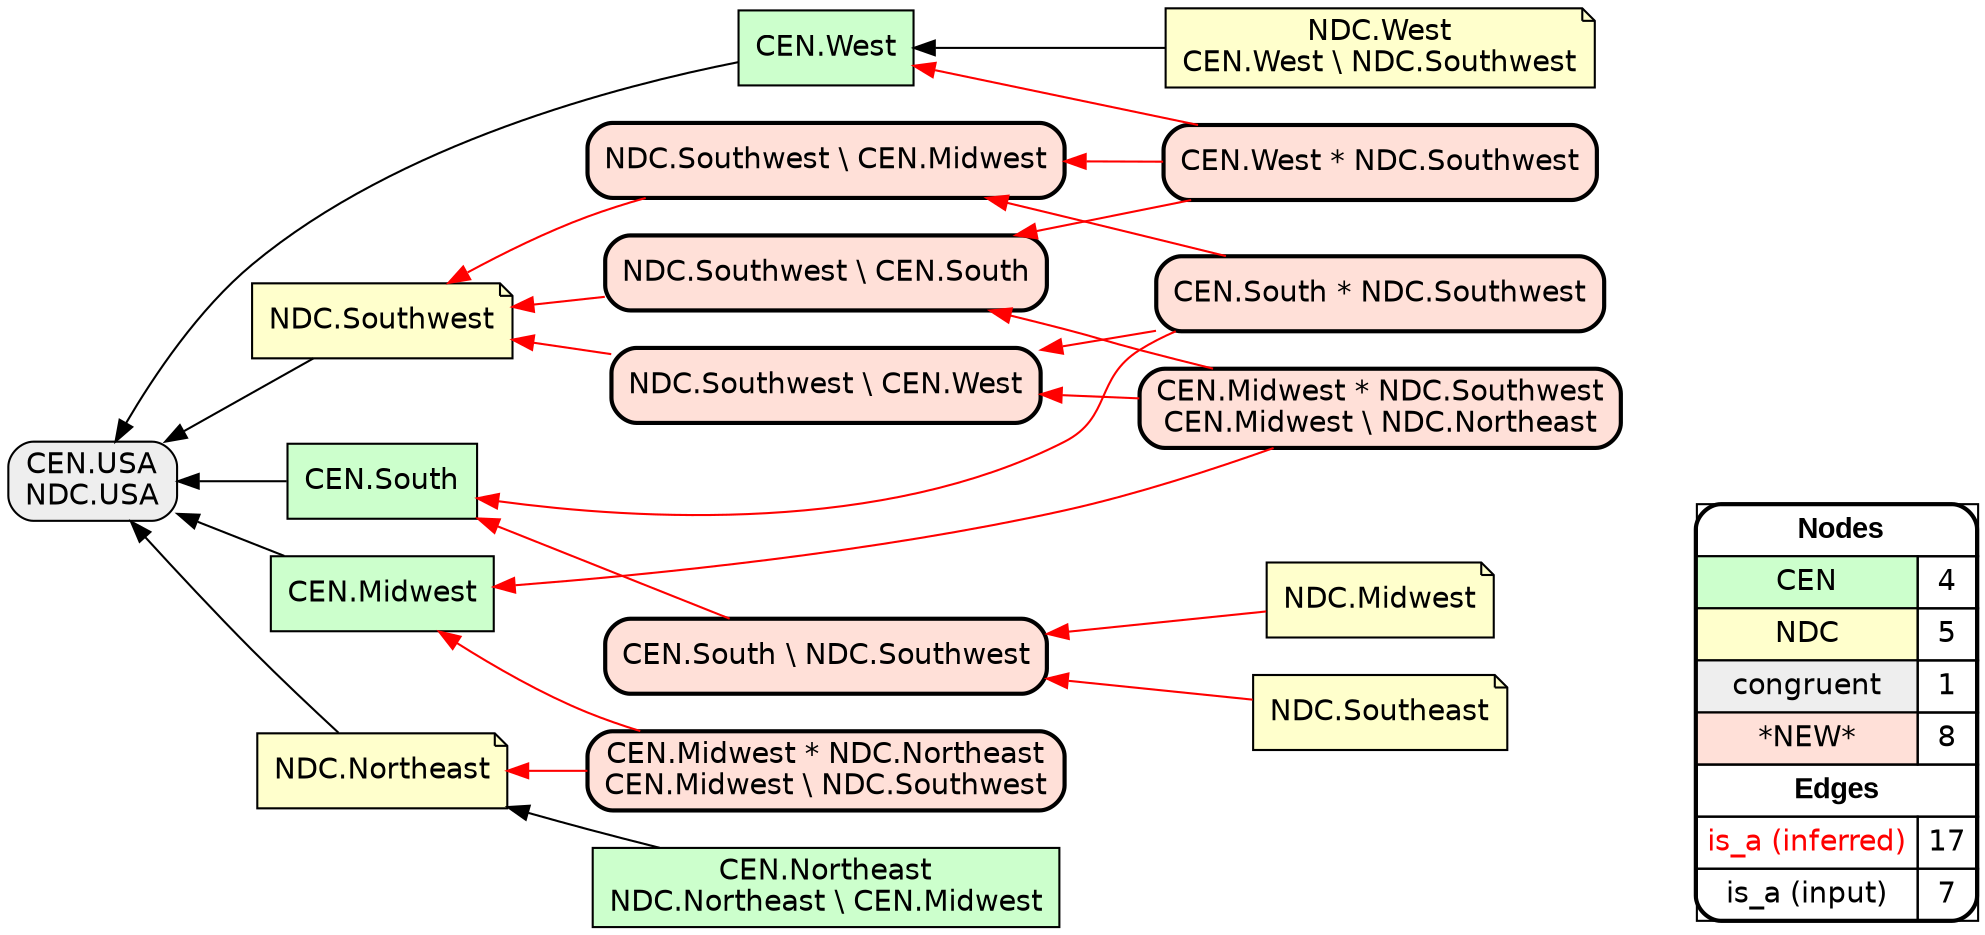 digraph{
rankdir=RL
node[shape=box style=filled fillcolor="#CCFFCC" fontname="helvetica"] 
"CEN.West"
"CEN.Northeast\nNDC.Northeast \\ CEN.Midwest"
"CEN.Midwest"
"CEN.South"
node[shape=note style=filled fillcolor="#FFFFCC" fontname="helvetica"] 
"NDC.West\nCEN.West \\ NDC.Southwest"
"NDC.Midwest"
"NDC.Southwest"
"NDC.Southeast"
"NDC.Northeast"
node[shape=box style="filled,rounded" fillcolor="#EEEEEE" fontname="helvetica"] 
"CEN.USA\nNDC.USA"
node[shape=box style="filled,rounded,bold" fillcolor="#FFE0D8" fontname="helvetica"] 
"CEN.Midwest * NDC.Southwest\nCEN.Midwest \\ NDC.Northeast"
"CEN.South \\ NDC.Southwest"
"NDC.Southwest \\ CEN.Midwest"
"CEN.Midwest * NDC.Northeast\nCEN.Midwest \\ NDC.Southwest"
"CEN.West * NDC.Southwest"
"NDC.Southwest \\ CEN.South"
"NDC.Southwest \\ CEN.West"
"CEN.South * NDC.Southwest"
edge[arrowhead=normal style=dotted color="#000000" constraint=true penwidth=1]
edge[arrowhead=normal style=solid color="#FF0000" constraint=true penwidth=1]
"CEN.Midwest * NDC.Northeast\nCEN.Midwest \\ NDC.Southwest" -> "CEN.Midwest"
"CEN.South * NDC.Southwest" -> "NDC.Southwest \\ CEN.West"
"NDC.Southeast" -> "CEN.South \\ NDC.Southwest"
"CEN.Midwest * NDC.Northeast\nCEN.Midwest \\ NDC.Southwest" -> "NDC.Northeast"
"CEN.Midwest * NDC.Southwest\nCEN.Midwest \\ NDC.Northeast" -> "NDC.Southwest \\ CEN.West"
"CEN.West * NDC.Southwest" -> "NDC.Southwest \\ CEN.Midwest"
"CEN.West * NDC.Southwest" -> "NDC.Southwest \\ CEN.South"
"NDC.Southwest \\ CEN.West" -> "NDC.Southwest"
"CEN.Midwest * NDC.Southwest\nCEN.Midwest \\ NDC.Northeast" -> "CEN.Midwest"
"CEN.South \\ NDC.Southwest" -> "CEN.South"
"NDC.Midwest" -> "CEN.South \\ NDC.Southwest"
"NDC.Southwest \\ CEN.South" -> "NDC.Southwest"
"CEN.Midwest * NDC.Southwest\nCEN.Midwest \\ NDC.Northeast" -> "NDC.Southwest \\ CEN.South"
"CEN.South * NDC.Southwest" -> "CEN.South"
"CEN.West * NDC.Southwest" -> "CEN.West"
"NDC.Southwest \\ CEN.Midwest" -> "NDC.Southwest"
"CEN.South * NDC.Southwest" -> "NDC.Southwest \\ CEN.Midwest"
edge[arrowhead=normal style=solid color="#000000" constraint=true penwidth=1]
"CEN.Midwest" -> "CEN.USA\nNDC.USA"
"CEN.Northeast\nNDC.Northeast \\ CEN.Midwest" -> "NDC.Northeast"
"NDC.Northeast" -> "CEN.USA\nNDC.USA"
"NDC.Southwest" -> "CEN.USA\nNDC.USA"
"CEN.West" -> "CEN.USA\nNDC.USA"
"CEN.South" -> "CEN.USA\nNDC.USA"
"NDC.West\nCEN.West \\ NDC.Southwest" -> "CEN.West"
node[shape=box] 
{rank=source Legend [fillcolor= white margin=0 label=< 
 <TABLE BORDER="0" CELLBORDER="1" CELLSPACING="0" CELLPADDING="4"> 
<TR> <TD COLSPAN="2"><font face="Arial Black"> Nodes</font></TD> </TR> 
<TR> 
 <TD bgcolor="#CCFFCC" fontname="helvetica">CEN</TD> 
 <TD>4</TD> 
 </TR> 
<TR> 
 <TD bgcolor="#FFFFCC" fontname="helvetica">NDC</TD> 
 <TD>5</TD> 
 </TR> 
<TR> 
 <TD bgcolor="#EEEEEE" fontname="helvetica">congruent</TD> 
 <TD>1</TD> 
 </TR> 
<TR> 
 <TD bgcolor="#FFE0D8" fontname="helvetica">*NEW*</TD> 
 <TD>8</TD> 
 </TR> 
<TR> <TD COLSPAN="2"><font face = "Arial Black"> Edges </font></TD> </TR> 
<TR> 
 <TD><font color ="#FF0000">is_a (inferred)</font></TD><TD>17</TD>
</TR>
<TR> 
 <TD><font color ="#000000">is_a (input)</font></TD><TD>7</TD>
</TR>
</TABLE> 
 >] } 
}